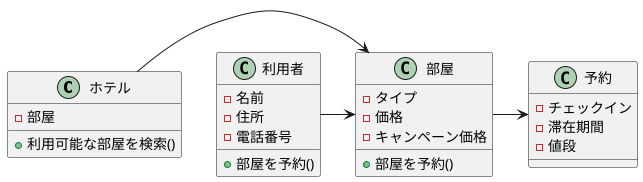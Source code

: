@startuml 演習3-3

class ホテル {
   -部屋
   +利用可能な部屋を検索()
}

class 部屋 {
  -タイプ
  -価格
  -キャンペーン価格
  +部屋を予約()
}

class 予約 {
  -チェックイン
  -滞在期間
  -値段
}

class 利用者 {
  -名前
  -住所
  -電話番号
  +部屋を予約()
}

ホテル -> 部屋 
部屋 -> 予約 
利用者 -> 部屋 

@enduml
